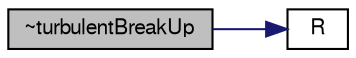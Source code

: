 digraph "~turbulentBreakUp"
{
  bgcolor="transparent";
  edge [fontname="FreeSans",fontsize="10",labelfontname="FreeSans",labelfontsize="10"];
  node [fontname="FreeSans",fontsize="10",shape=record];
  rankdir="LR";
  Node2 [label="~turbulentBreakUp",height=0.2,width=0.4,color="black", fillcolor="grey75", style="filled", fontcolor="black"];
  Node2 -> Node3 [color="midnightblue",fontsize="10",style="solid",fontname="FreeSans"];
  Node3 [label="R",height=0.2,width=0.4,color="black",URL="$a32362.html#a2a2d0a10cc4eb3fdf5bd37f8fc11f964"];
}

